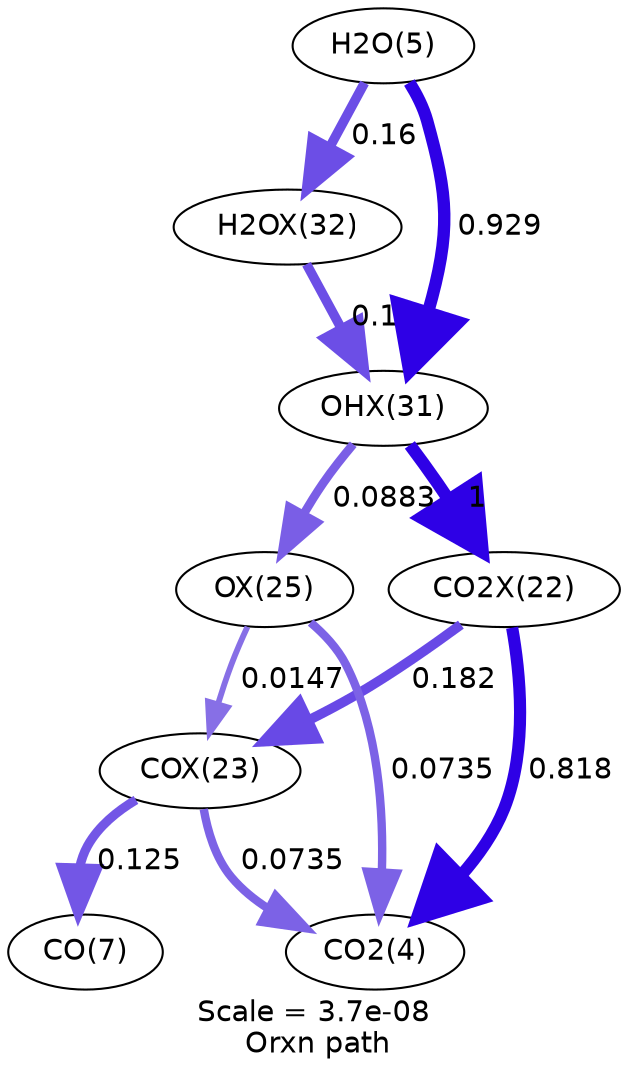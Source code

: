 digraph reaction_paths {
center=1;
s2 -> s25[fontname="Helvetica", penwidth=5.85, arrowsize=2.92, color="0.7, 1.32, 0.9"
, label=" 0.818"];
s3 -> s25[fontname="Helvetica", penwidth=4.03, arrowsize=2.01, color="0.7, 0.574, 0.9"
, label=" 0.0735"];
s5 -> s25[fontname="Helvetica", penwidth=4.03, arrowsize=2.01, color="0.7, 0.574, 0.9"
, label=" 0.0735"];
s2 -> s3[fontname="Helvetica", penwidth=4.71, arrowsize=2.36, color="0.7, 0.682, 0.9"
, label=" 0.182"];
s11 -> s2[fontname="Helvetica", penwidth=6, arrowsize=3, color="0.7, 1.5, 0.9"
, label=" 1"];
s3 -> s28[fontname="Helvetica", penwidth=4.43, arrowsize=2.21, color="0.7, 0.625, 0.9"
, label=" 0.125"];
s5 -> s3[fontname="Helvetica", penwidth=2.81, arrowsize=1.41, color="0.7, 0.515, 0.9"
, label=" 0.0147"];
s11 -> s5[fontname="Helvetica", penwidth=4.17, arrowsize=2.08, color="0.7, 0.588, 0.9"
, label=" 0.0883"];
s12 -> s11[fontname="Helvetica", penwidth=4.62, arrowsize=2.31, color="0.7, 0.66, 0.9"
, label=" 0.16"];
s26 -> s11[fontname="Helvetica", penwidth=5.94, arrowsize=2.97, color="0.7, 1.43, 0.9"
, label=" 0.929"];
s26 -> s12[fontname="Helvetica", penwidth=4.62, arrowsize=2.31, color="0.7, 0.66, 0.9"
, label=" 0.16"];
s2 [ fontname="Helvetica", label="CO2X(22)"];
s3 [ fontname="Helvetica", label="COX(23)"];
s5 [ fontname="Helvetica", label="OX(25)"];
s11 [ fontname="Helvetica", label="OHX(31)"];
s12 [ fontname="Helvetica", label="H2OX(32)"];
s25 [ fontname="Helvetica", label="CO2(4)"];
s26 [ fontname="Helvetica", label="H2O(5)"];
s28 [ fontname="Helvetica", label="CO(7)"];
 label = "Scale = 3.7e-08\l Orxn path";
 fontname = "Helvetica";
}

